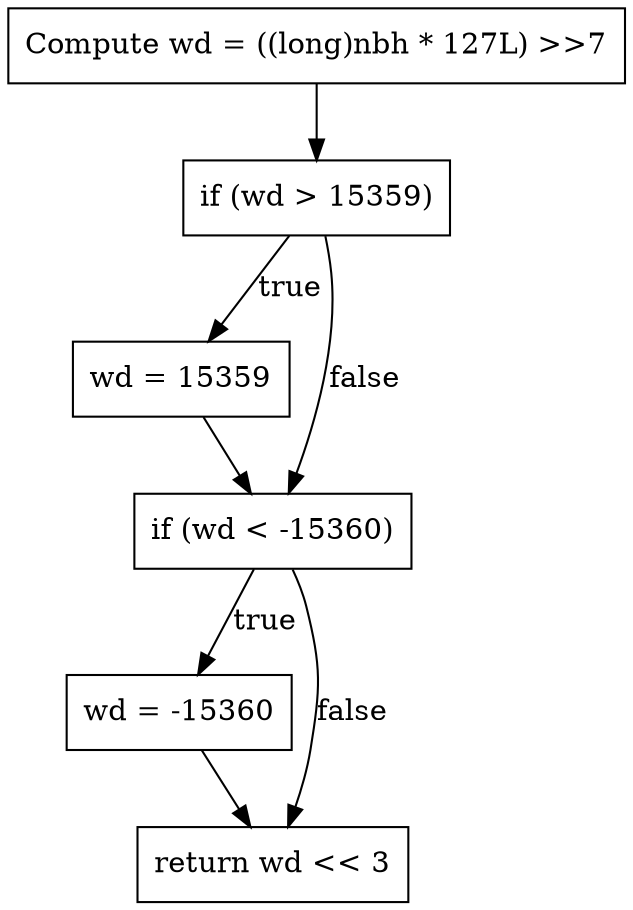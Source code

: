 digraph scalel_graph {
    // Nodes definition
    node1 [label="Compute wd = ((long)nbh * 127L) >>7", shape=rectangle];
    node2 [label="if (wd > 15359)", shape=rectangle];
    nodeA [label="wd = 15359", shape=rectangle];
    node3 [label="if (wd < -15360)", shape=rectangle];
    nodeB [label="wd = -15360", shape=rectangle];
    node4 [label="return wd << 3", shape=rectangle];

    // Edges definition
    node1 -> node2;
    
    node2 -> nodeA [label="true"];
    node2 -> node3 [label="false"];

    nodeA -> node3;

    node3 -> nodeB [label="true"];
    node3 -> node4 [label="false"];

    nodeB -> node4;
}
